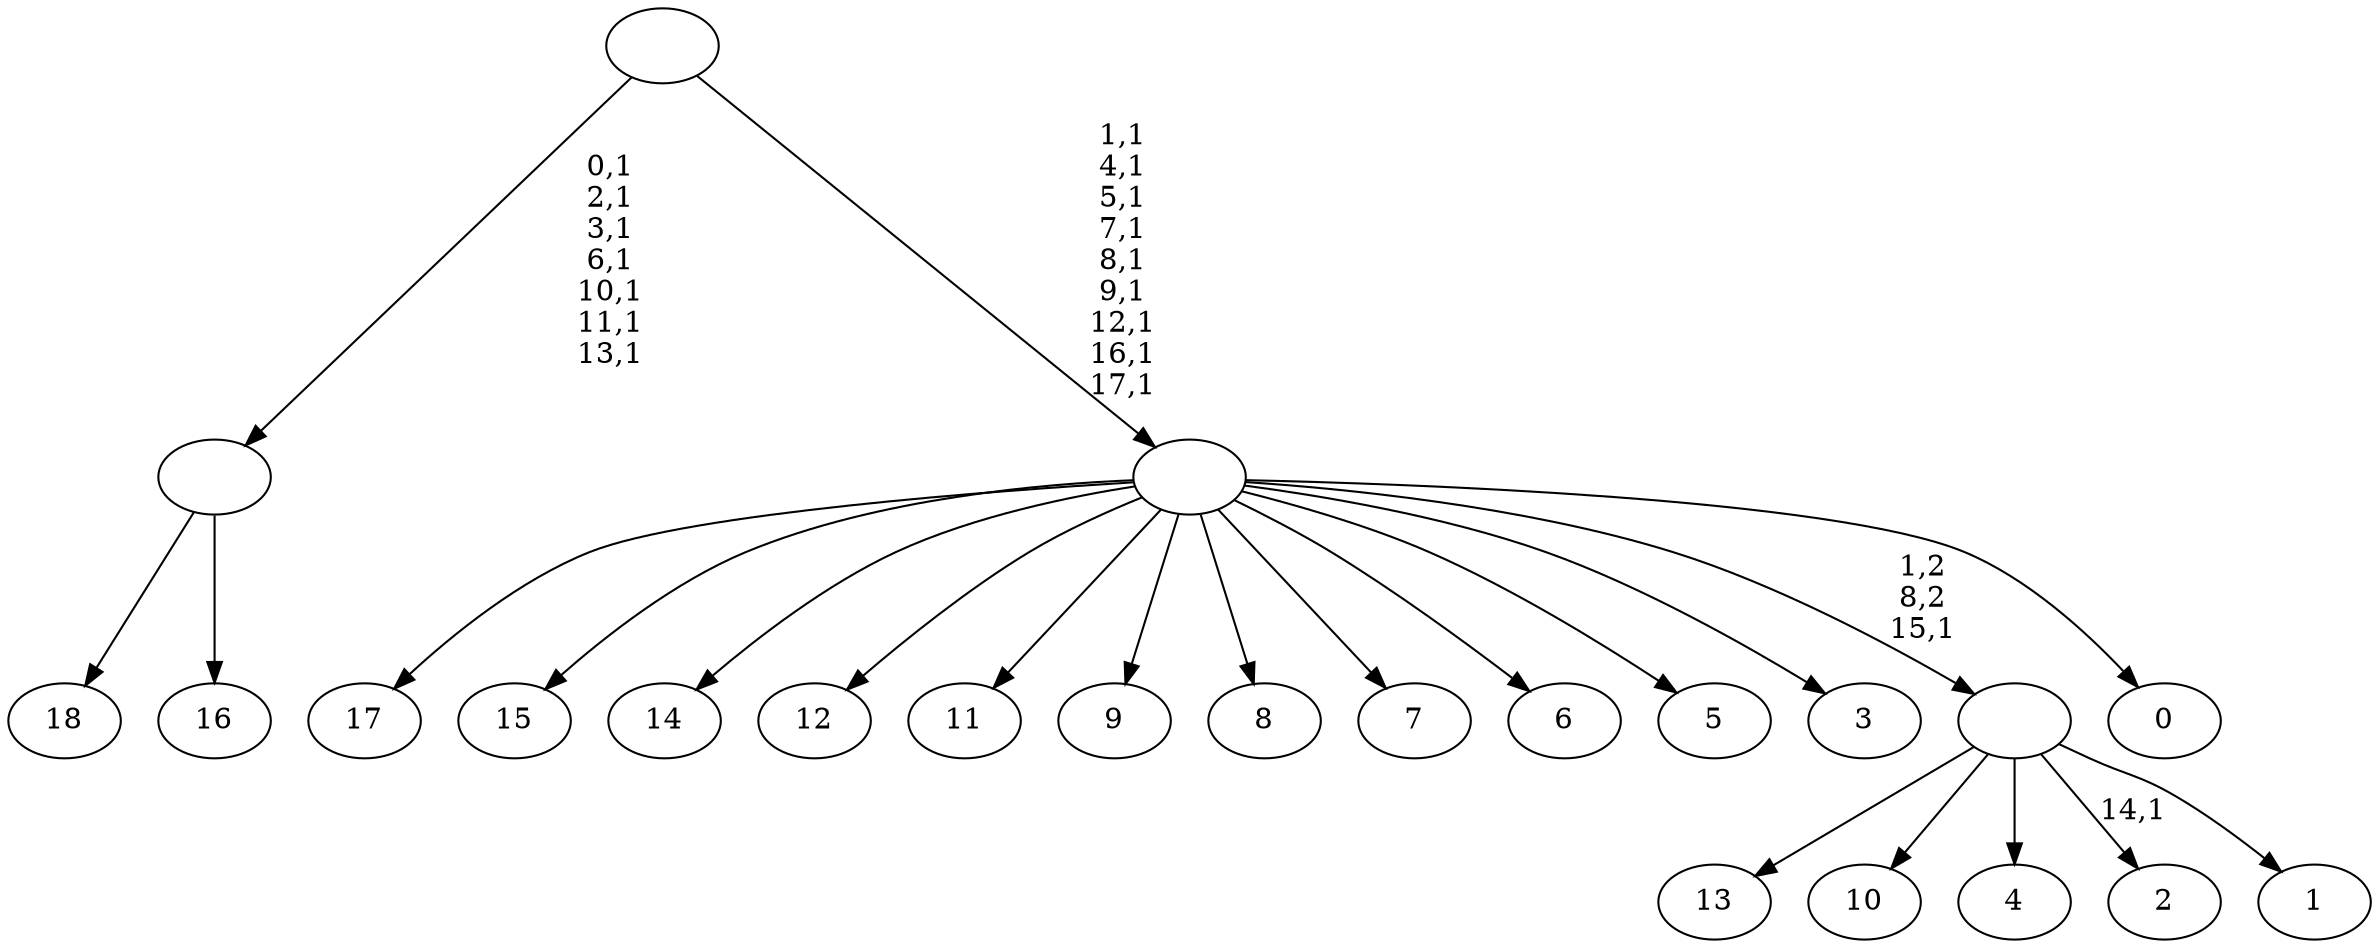 digraph T {
	37 [label="18"]
	36 [label="17"]
	35 [label="16"]
	34 [label=""]
	27 [label="15"]
	26 [label="14"]
	25 [label="13"]
	24 [label="12"]
	23 [label="11"]
	22 [label="10"]
	21 [label="9"]
	20 [label="8"]
	19 [label="7"]
	18 [label="6"]
	17 [label="5"]
	16 [label="4"]
	15 [label="3"]
	14 [label="2"]
	12 [label="1"]
	11 [label=""]
	10 [label="0"]
	9 [label=""]
	0 [label=""]
	34 -> 37 [label=""]
	34 -> 35 [label=""]
	11 -> 14 [label="14,1"]
	11 -> 25 [label=""]
	11 -> 22 [label=""]
	11 -> 16 [label=""]
	11 -> 12 [label=""]
	9 -> 36 [label=""]
	9 -> 27 [label=""]
	9 -> 26 [label=""]
	9 -> 24 [label=""]
	9 -> 23 [label=""]
	9 -> 21 [label=""]
	9 -> 20 [label=""]
	9 -> 19 [label=""]
	9 -> 18 [label=""]
	9 -> 17 [label=""]
	9 -> 15 [label=""]
	9 -> 11 [label="1,2\n8,2\n15,1"]
	9 -> 10 [label=""]
	0 -> 9 [label="1,1\n4,1\n5,1\n7,1\n8,1\n9,1\n12,1\n16,1\n17,1"]
	0 -> 34 [label="0,1\n2,1\n3,1\n6,1\n10,1\n11,1\n13,1"]
}
